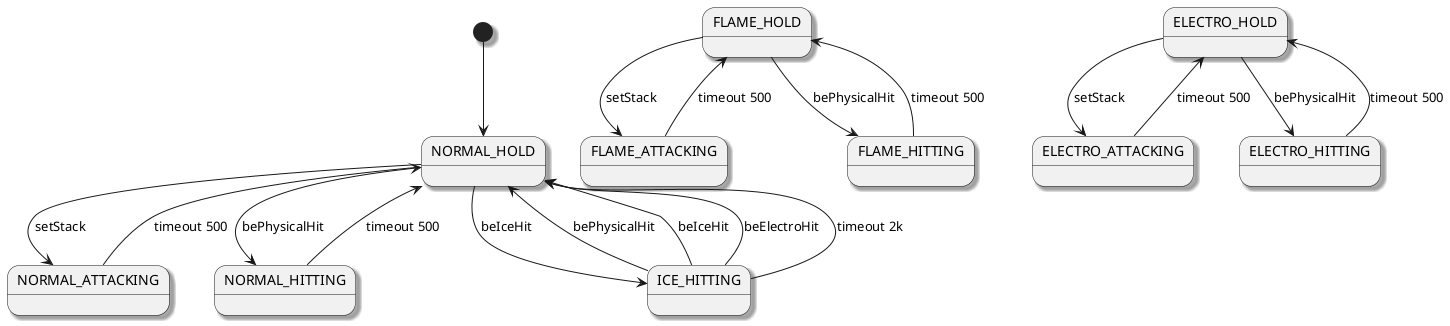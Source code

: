 @startuml

skinparam shadowing true

[*] --> NORMAL_HOLD

NORMAL_HOLD --> NORMAL_ATTACKING : setStack
NORMAL_ATTACKING --> NORMAL_HOLD : timeout 500
NORMAL_HOLD --> NORMAL_HITTING : bePhysicalHit
NORMAL_HITTING --> NORMAL_HOLD : timeout 500

FLAME_HOLD --> FLAME_ATTACKING : setStack
FLAME_ATTACKING --> FLAME_HOLD : timeout 500
FLAME_HOLD --> FLAME_HITTING : bePhysicalHit
FLAME_HITTING --> FLAME_HOLD : timeout 500

NORMAL_HOLD --> ICE_HITTING : beIceHit
ICE_HITTING --> NORMAL_HOLD : bePhysicalHit
ICE_HITTING --> NORMAL_HOLD : beIceHit
ICE_HITTING --> NORMAL_HOLD : beElectroHit
ICE_HITTING --> NORMAL_HOLD : timeout 2k

ELECTRO_HOLD --> ELECTRO_ATTACKING : setStack
ELECTRO_ATTACKING --> ELECTRO_HOLD : timeout 500
ELECTRO_HOLD --> ELECTRO_HITTING : bePhysicalHit
ELECTRO_HITTING --> ELECTRO_HOLD : timeout 500

@enduml
